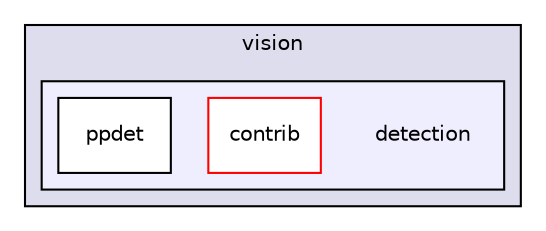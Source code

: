 digraph "/build/FastDeploy/fastdeploy/vision/detection" {
  compound=true
  node [ fontsize="10", fontname="Helvetica"];
  edge [ labelfontsize="10", labelfontname="Helvetica"];
  subgraph clusterdir_e0f97e9c6c2e64a15c9e5b824b806a92 {
    graph [ bgcolor="#ddddee", pencolor="black", label="vision" fontname="Helvetica", fontsize="10", URL="dir_e0f97e9c6c2e64a15c9e5b824b806a92.html"]
  subgraph clusterdir_7817d03007f8bb180ec8194ac813b235 {
    graph [ bgcolor="#eeeeff", pencolor="black", label="" URL="dir_7817d03007f8bb180ec8194ac813b235.html"];
    dir_7817d03007f8bb180ec8194ac813b235 [shape=plaintext label="detection"];
    dir_ba3dba1dccf97f3da1e49516e41dc82f [shape=box label="contrib" color="red" fillcolor="white" style="filled" URL="dir_ba3dba1dccf97f3da1e49516e41dc82f.html"];
    dir_f20c174b2383399a920f1a50e614fe3a [shape=box label="ppdet" color="black" fillcolor="white" style="filled" URL="dir_f20c174b2383399a920f1a50e614fe3a.html"];
  }
  }
}
